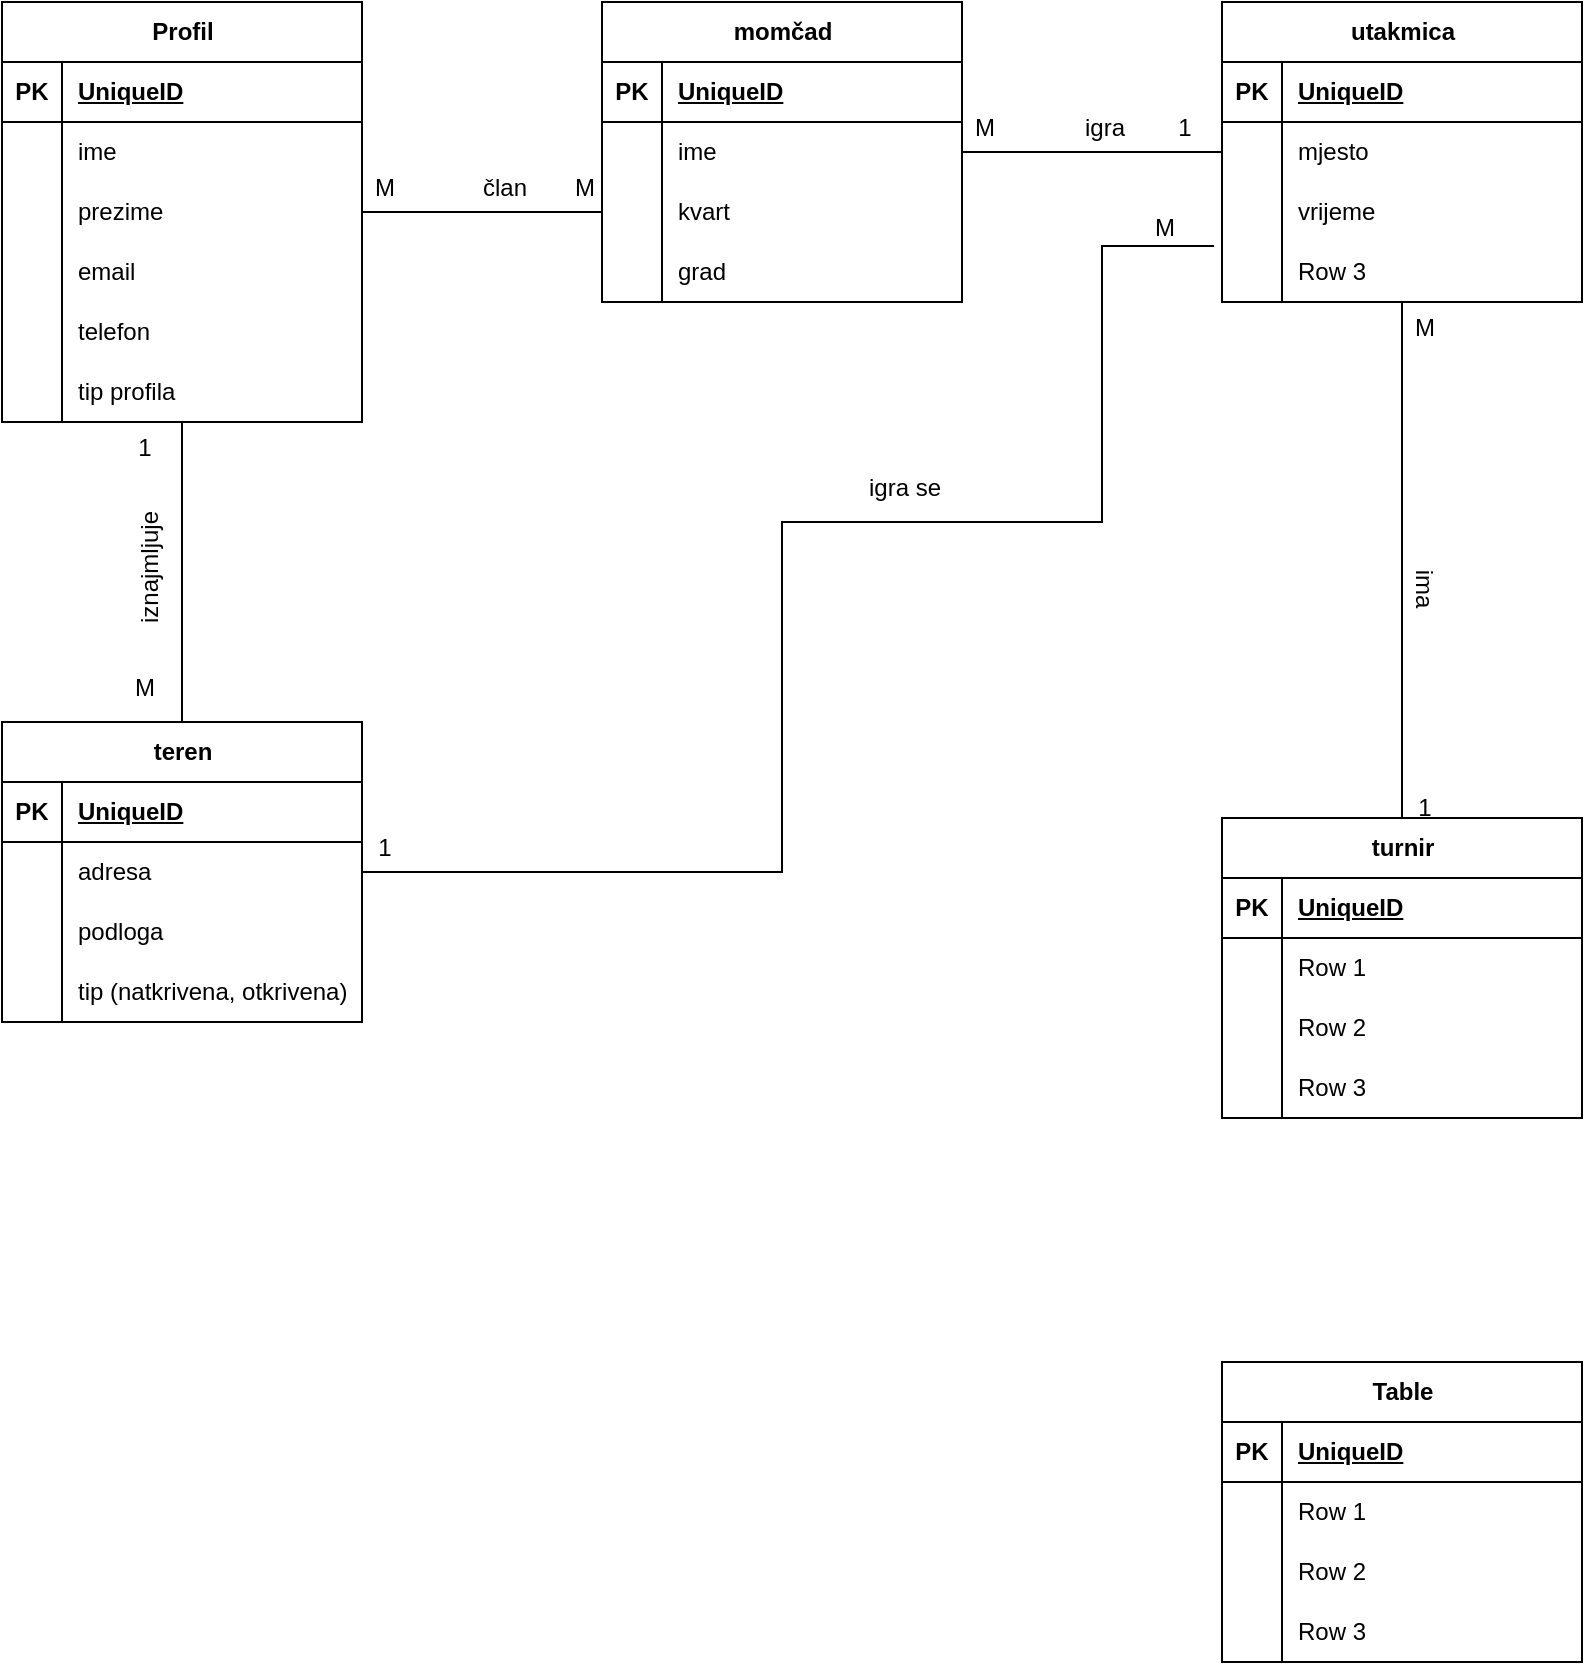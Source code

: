 <mxfile version="22.1.11" type="github">
  <diagram name="Page-1" id="D1Hr5gnJKK7yvFZkkyqC">
    <mxGraphModel dx="2074" dy="1150" grid="1" gridSize="10" guides="1" tooltips="1" connect="1" arrows="1" fold="1" page="1" pageScale="1" pageWidth="827" pageHeight="1169" math="0" shadow="0">
      <root>
        <mxCell id="0" />
        <mxCell id="1" parent="0" />
        <mxCell id="1UMiQx7CVsMJvWEOHdvN-90" style="edgeStyle=orthogonalEdgeStyle;rounded=0;orthogonalLoop=1;jettySize=auto;html=1;entryX=0.5;entryY=0;entryDx=0;entryDy=0;endArrow=none;endFill=0;" edge="1" parent="1" source="1UMiQx7CVsMJvWEOHdvN-1" target="1UMiQx7CVsMJvWEOHdvN-20">
          <mxGeometry relative="1" as="geometry" />
        </mxCell>
        <mxCell id="1UMiQx7CVsMJvWEOHdvN-1" value="Profil" style="shape=table;startSize=30;container=1;collapsible=1;childLayout=tableLayout;fixedRows=1;rowLines=0;fontStyle=1;align=center;resizeLast=1;html=1;" vertex="1" parent="1">
          <mxGeometry x="10" y="200" width="180" height="210" as="geometry" />
        </mxCell>
        <mxCell id="1UMiQx7CVsMJvWEOHdvN-2" value="" style="shape=tableRow;horizontal=0;startSize=0;swimlaneHead=0;swimlaneBody=0;fillColor=none;collapsible=0;dropTarget=0;points=[[0,0.5],[1,0.5]];portConstraint=eastwest;top=0;left=0;right=0;bottom=1;" vertex="1" parent="1UMiQx7CVsMJvWEOHdvN-1">
          <mxGeometry y="30" width="180" height="30" as="geometry" />
        </mxCell>
        <mxCell id="1UMiQx7CVsMJvWEOHdvN-3" value="PK" style="shape=partialRectangle;connectable=0;fillColor=none;top=0;left=0;bottom=0;right=0;fontStyle=1;overflow=hidden;whiteSpace=wrap;html=1;" vertex="1" parent="1UMiQx7CVsMJvWEOHdvN-2">
          <mxGeometry width="30" height="30" as="geometry">
            <mxRectangle width="30" height="30" as="alternateBounds" />
          </mxGeometry>
        </mxCell>
        <mxCell id="1UMiQx7CVsMJvWEOHdvN-4" value="UniqueID" style="shape=partialRectangle;connectable=0;fillColor=none;top=0;left=0;bottom=0;right=0;align=left;spacingLeft=6;fontStyle=5;overflow=hidden;whiteSpace=wrap;html=1;" vertex="1" parent="1UMiQx7CVsMJvWEOHdvN-2">
          <mxGeometry x="30" width="150" height="30" as="geometry">
            <mxRectangle width="150" height="30" as="alternateBounds" />
          </mxGeometry>
        </mxCell>
        <mxCell id="1UMiQx7CVsMJvWEOHdvN-5" value="" style="shape=tableRow;horizontal=0;startSize=0;swimlaneHead=0;swimlaneBody=0;fillColor=none;collapsible=0;dropTarget=0;points=[[0,0.5],[1,0.5]];portConstraint=eastwest;top=0;left=0;right=0;bottom=0;" vertex="1" parent="1UMiQx7CVsMJvWEOHdvN-1">
          <mxGeometry y="60" width="180" height="30" as="geometry" />
        </mxCell>
        <mxCell id="1UMiQx7CVsMJvWEOHdvN-6" value="" style="shape=partialRectangle;connectable=0;fillColor=none;top=0;left=0;bottom=0;right=0;editable=1;overflow=hidden;whiteSpace=wrap;html=1;" vertex="1" parent="1UMiQx7CVsMJvWEOHdvN-5">
          <mxGeometry width="30" height="30" as="geometry">
            <mxRectangle width="30" height="30" as="alternateBounds" />
          </mxGeometry>
        </mxCell>
        <mxCell id="1UMiQx7CVsMJvWEOHdvN-7" value="ime&lt;span style=&quot;white-space: pre;&quot;&gt;&#x9;&lt;/span&gt;" style="shape=partialRectangle;connectable=0;fillColor=none;top=0;left=0;bottom=0;right=0;align=left;spacingLeft=6;overflow=hidden;whiteSpace=wrap;html=1;" vertex="1" parent="1UMiQx7CVsMJvWEOHdvN-5">
          <mxGeometry x="30" width="150" height="30" as="geometry">
            <mxRectangle width="150" height="30" as="alternateBounds" />
          </mxGeometry>
        </mxCell>
        <mxCell id="1UMiQx7CVsMJvWEOHdvN-8" value="" style="shape=tableRow;horizontal=0;startSize=0;swimlaneHead=0;swimlaneBody=0;fillColor=none;collapsible=0;dropTarget=0;points=[[0,0.5],[1,0.5]];portConstraint=eastwest;top=0;left=0;right=0;bottom=0;" vertex="1" parent="1UMiQx7CVsMJvWEOHdvN-1">
          <mxGeometry y="90" width="180" height="30" as="geometry" />
        </mxCell>
        <mxCell id="1UMiQx7CVsMJvWEOHdvN-9" value="" style="shape=partialRectangle;connectable=0;fillColor=none;top=0;left=0;bottom=0;right=0;editable=1;overflow=hidden;whiteSpace=wrap;html=1;" vertex="1" parent="1UMiQx7CVsMJvWEOHdvN-8">
          <mxGeometry width="30" height="30" as="geometry">
            <mxRectangle width="30" height="30" as="alternateBounds" />
          </mxGeometry>
        </mxCell>
        <mxCell id="1UMiQx7CVsMJvWEOHdvN-10" value="prezime" style="shape=partialRectangle;connectable=0;fillColor=none;top=0;left=0;bottom=0;right=0;align=left;spacingLeft=6;overflow=hidden;whiteSpace=wrap;html=1;" vertex="1" parent="1UMiQx7CVsMJvWEOHdvN-8">
          <mxGeometry x="30" width="150" height="30" as="geometry">
            <mxRectangle width="150" height="30" as="alternateBounds" />
          </mxGeometry>
        </mxCell>
        <mxCell id="1UMiQx7CVsMJvWEOHdvN-11" value="" style="shape=tableRow;horizontal=0;startSize=0;swimlaneHead=0;swimlaneBody=0;fillColor=none;collapsible=0;dropTarget=0;points=[[0,0.5],[1,0.5]];portConstraint=eastwest;top=0;left=0;right=0;bottom=0;" vertex="1" parent="1UMiQx7CVsMJvWEOHdvN-1">
          <mxGeometry y="120" width="180" height="30" as="geometry" />
        </mxCell>
        <mxCell id="1UMiQx7CVsMJvWEOHdvN-12" value="" style="shape=partialRectangle;connectable=0;fillColor=none;top=0;left=0;bottom=0;right=0;editable=1;overflow=hidden;whiteSpace=wrap;html=1;" vertex="1" parent="1UMiQx7CVsMJvWEOHdvN-11">
          <mxGeometry width="30" height="30" as="geometry">
            <mxRectangle width="30" height="30" as="alternateBounds" />
          </mxGeometry>
        </mxCell>
        <mxCell id="1UMiQx7CVsMJvWEOHdvN-13" value="email" style="shape=partialRectangle;connectable=0;fillColor=none;top=0;left=0;bottom=0;right=0;align=left;spacingLeft=6;overflow=hidden;whiteSpace=wrap;html=1;" vertex="1" parent="1UMiQx7CVsMJvWEOHdvN-11">
          <mxGeometry x="30" width="150" height="30" as="geometry">
            <mxRectangle width="150" height="30" as="alternateBounds" />
          </mxGeometry>
        </mxCell>
        <mxCell id="1UMiQx7CVsMJvWEOHdvN-14" value="" style="shape=tableRow;horizontal=0;startSize=0;swimlaneHead=0;swimlaneBody=0;fillColor=none;collapsible=0;dropTarget=0;points=[[0,0.5],[1,0.5]];portConstraint=eastwest;top=0;left=0;right=0;bottom=0;" vertex="1" parent="1UMiQx7CVsMJvWEOHdvN-1">
          <mxGeometry y="150" width="180" height="30" as="geometry" />
        </mxCell>
        <mxCell id="1UMiQx7CVsMJvWEOHdvN-15" value="" style="shape=partialRectangle;connectable=0;fillColor=none;top=0;left=0;bottom=0;right=0;editable=1;overflow=hidden;whiteSpace=wrap;html=1;" vertex="1" parent="1UMiQx7CVsMJvWEOHdvN-14">
          <mxGeometry width="30" height="30" as="geometry">
            <mxRectangle width="30" height="30" as="alternateBounds" />
          </mxGeometry>
        </mxCell>
        <mxCell id="1UMiQx7CVsMJvWEOHdvN-16" value="telefon" style="shape=partialRectangle;connectable=0;fillColor=none;top=0;left=0;bottom=0;right=0;align=left;spacingLeft=6;overflow=hidden;whiteSpace=wrap;html=1;" vertex="1" parent="1UMiQx7CVsMJvWEOHdvN-14">
          <mxGeometry x="30" width="150" height="30" as="geometry">
            <mxRectangle width="150" height="30" as="alternateBounds" />
          </mxGeometry>
        </mxCell>
        <mxCell id="1UMiQx7CVsMJvWEOHdvN-17" value="" style="shape=tableRow;horizontal=0;startSize=0;swimlaneHead=0;swimlaneBody=0;fillColor=none;collapsible=0;dropTarget=0;points=[[0,0.5],[1,0.5]];portConstraint=eastwest;top=0;left=0;right=0;bottom=0;" vertex="1" parent="1UMiQx7CVsMJvWEOHdvN-1">
          <mxGeometry y="180" width="180" height="30" as="geometry" />
        </mxCell>
        <mxCell id="1UMiQx7CVsMJvWEOHdvN-18" value="" style="shape=partialRectangle;connectable=0;fillColor=none;top=0;left=0;bottom=0;right=0;editable=1;overflow=hidden;whiteSpace=wrap;html=1;" vertex="1" parent="1UMiQx7CVsMJvWEOHdvN-17">
          <mxGeometry width="30" height="30" as="geometry">
            <mxRectangle width="30" height="30" as="alternateBounds" />
          </mxGeometry>
        </mxCell>
        <mxCell id="1UMiQx7CVsMJvWEOHdvN-19" value="tip profila" style="shape=partialRectangle;connectable=0;fillColor=none;top=0;left=0;bottom=0;right=0;align=left;spacingLeft=6;overflow=hidden;whiteSpace=wrap;html=1;" vertex="1" parent="1UMiQx7CVsMJvWEOHdvN-17">
          <mxGeometry x="30" width="150" height="30" as="geometry">
            <mxRectangle width="150" height="30" as="alternateBounds" />
          </mxGeometry>
        </mxCell>
        <mxCell id="1UMiQx7CVsMJvWEOHdvN-20" value="teren" style="shape=table;startSize=30;container=1;collapsible=1;childLayout=tableLayout;fixedRows=1;rowLines=0;fontStyle=1;align=center;resizeLast=1;html=1;" vertex="1" parent="1">
          <mxGeometry x="10" y="560" width="180" height="150" as="geometry" />
        </mxCell>
        <mxCell id="1UMiQx7CVsMJvWEOHdvN-21" value="" style="shape=tableRow;horizontal=0;startSize=0;swimlaneHead=0;swimlaneBody=0;fillColor=none;collapsible=0;dropTarget=0;points=[[0,0.5],[1,0.5]];portConstraint=eastwest;top=0;left=0;right=0;bottom=1;" vertex="1" parent="1UMiQx7CVsMJvWEOHdvN-20">
          <mxGeometry y="30" width="180" height="30" as="geometry" />
        </mxCell>
        <mxCell id="1UMiQx7CVsMJvWEOHdvN-22" value="PK" style="shape=partialRectangle;connectable=0;fillColor=none;top=0;left=0;bottom=0;right=0;fontStyle=1;overflow=hidden;whiteSpace=wrap;html=1;" vertex="1" parent="1UMiQx7CVsMJvWEOHdvN-21">
          <mxGeometry width="30" height="30" as="geometry">
            <mxRectangle width="30" height="30" as="alternateBounds" />
          </mxGeometry>
        </mxCell>
        <mxCell id="1UMiQx7CVsMJvWEOHdvN-23" value="UniqueID" style="shape=partialRectangle;connectable=0;fillColor=none;top=0;left=0;bottom=0;right=0;align=left;spacingLeft=6;fontStyle=5;overflow=hidden;whiteSpace=wrap;html=1;" vertex="1" parent="1UMiQx7CVsMJvWEOHdvN-21">
          <mxGeometry x="30" width="150" height="30" as="geometry">
            <mxRectangle width="150" height="30" as="alternateBounds" />
          </mxGeometry>
        </mxCell>
        <mxCell id="1UMiQx7CVsMJvWEOHdvN-24" value="" style="shape=tableRow;horizontal=0;startSize=0;swimlaneHead=0;swimlaneBody=0;fillColor=none;collapsible=0;dropTarget=0;points=[[0,0.5],[1,0.5]];portConstraint=eastwest;top=0;left=0;right=0;bottom=0;" vertex="1" parent="1UMiQx7CVsMJvWEOHdvN-20">
          <mxGeometry y="60" width="180" height="30" as="geometry" />
        </mxCell>
        <mxCell id="1UMiQx7CVsMJvWEOHdvN-25" value="" style="shape=partialRectangle;connectable=0;fillColor=none;top=0;left=0;bottom=0;right=0;editable=1;overflow=hidden;whiteSpace=wrap;html=1;" vertex="1" parent="1UMiQx7CVsMJvWEOHdvN-24">
          <mxGeometry width="30" height="30" as="geometry">
            <mxRectangle width="30" height="30" as="alternateBounds" />
          </mxGeometry>
        </mxCell>
        <mxCell id="1UMiQx7CVsMJvWEOHdvN-26" value="adresa" style="shape=partialRectangle;connectable=0;fillColor=none;top=0;left=0;bottom=0;right=0;align=left;spacingLeft=6;overflow=hidden;whiteSpace=wrap;html=1;" vertex="1" parent="1UMiQx7CVsMJvWEOHdvN-24">
          <mxGeometry x="30" width="150" height="30" as="geometry">
            <mxRectangle width="150" height="30" as="alternateBounds" />
          </mxGeometry>
        </mxCell>
        <mxCell id="1UMiQx7CVsMJvWEOHdvN-27" value="" style="shape=tableRow;horizontal=0;startSize=0;swimlaneHead=0;swimlaneBody=0;fillColor=none;collapsible=0;dropTarget=0;points=[[0,0.5],[1,0.5]];portConstraint=eastwest;top=0;left=0;right=0;bottom=0;" vertex="1" parent="1UMiQx7CVsMJvWEOHdvN-20">
          <mxGeometry y="90" width="180" height="30" as="geometry" />
        </mxCell>
        <mxCell id="1UMiQx7CVsMJvWEOHdvN-28" value="" style="shape=partialRectangle;connectable=0;fillColor=none;top=0;left=0;bottom=0;right=0;editable=1;overflow=hidden;whiteSpace=wrap;html=1;" vertex="1" parent="1UMiQx7CVsMJvWEOHdvN-27">
          <mxGeometry width="30" height="30" as="geometry">
            <mxRectangle width="30" height="30" as="alternateBounds" />
          </mxGeometry>
        </mxCell>
        <mxCell id="1UMiQx7CVsMJvWEOHdvN-29" value="podloga" style="shape=partialRectangle;connectable=0;fillColor=none;top=0;left=0;bottom=0;right=0;align=left;spacingLeft=6;overflow=hidden;whiteSpace=wrap;html=1;" vertex="1" parent="1UMiQx7CVsMJvWEOHdvN-27">
          <mxGeometry x="30" width="150" height="30" as="geometry">
            <mxRectangle width="150" height="30" as="alternateBounds" />
          </mxGeometry>
        </mxCell>
        <mxCell id="1UMiQx7CVsMJvWEOHdvN-30" value="" style="shape=tableRow;horizontal=0;startSize=0;swimlaneHead=0;swimlaneBody=0;fillColor=none;collapsible=0;dropTarget=0;points=[[0,0.5],[1,0.5]];portConstraint=eastwest;top=0;left=0;right=0;bottom=0;" vertex="1" parent="1UMiQx7CVsMJvWEOHdvN-20">
          <mxGeometry y="120" width="180" height="30" as="geometry" />
        </mxCell>
        <mxCell id="1UMiQx7CVsMJvWEOHdvN-31" value="" style="shape=partialRectangle;connectable=0;fillColor=none;top=0;left=0;bottom=0;right=0;editable=1;overflow=hidden;whiteSpace=wrap;html=1;" vertex="1" parent="1UMiQx7CVsMJvWEOHdvN-30">
          <mxGeometry width="30" height="30" as="geometry">
            <mxRectangle width="30" height="30" as="alternateBounds" />
          </mxGeometry>
        </mxCell>
        <mxCell id="1UMiQx7CVsMJvWEOHdvN-32" value="tip (natkrivena, otkrivena)" style="shape=partialRectangle;connectable=0;fillColor=none;top=0;left=0;bottom=0;right=0;align=left;spacingLeft=6;overflow=hidden;whiteSpace=wrap;html=1;" vertex="1" parent="1UMiQx7CVsMJvWEOHdvN-30">
          <mxGeometry x="30" width="150" height="30" as="geometry">
            <mxRectangle width="150" height="30" as="alternateBounds" />
          </mxGeometry>
        </mxCell>
        <mxCell id="1UMiQx7CVsMJvWEOHdvN-33" value="momčad" style="shape=table;startSize=30;container=1;collapsible=1;childLayout=tableLayout;fixedRows=1;rowLines=0;fontStyle=1;align=center;resizeLast=1;html=1;" vertex="1" parent="1">
          <mxGeometry x="310" y="200" width="180" height="150" as="geometry" />
        </mxCell>
        <mxCell id="1UMiQx7CVsMJvWEOHdvN-34" value="" style="shape=tableRow;horizontal=0;startSize=0;swimlaneHead=0;swimlaneBody=0;fillColor=none;collapsible=0;dropTarget=0;points=[[0,0.5],[1,0.5]];portConstraint=eastwest;top=0;left=0;right=0;bottom=1;" vertex="1" parent="1UMiQx7CVsMJvWEOHdvN-33">
          <mxGeometry y="30" width="180" height="30" as="geometry" />
        </mxCell>
        <mxCell id="1UMiQx7CVsMJvWEOHdvN-35" value="PK" style="shape=partialRectangle;connectable=0;fillColor=none;top=0;left=0;bottom=0;right=0;fontStyle=1;overflow=hidden;whiteSpace=wrap;html=1;" vertex="1" parent="1UMiQx7CVsMJvWEOHdvN-34">
          <mxGeometry width="30" height="30" as="geometry">
            <mxRectangle width="30" height="30" as="alternateBounds" />
          </mxGeometry>
        </mxCell>
        <mxCell id="1UMiQx7CVsMJvWEOHdvN-36" value="UniqueID" style="shape=partialRectangle;connectable=0;fillColor=none;top=0;left=0;bottom=0;right=0;align=left;spacingLeft=6;fontStyle=5;overflow=hidden;whiteSpace=wrap;html=1;" vertex="1" parent="1UMiQx7CVsMJvWEOHdvN-34">
          <mxGeometry x="30" width="150" height="30" as="geometry">
            <mxRectangle width="150" height="30" as="alternateBounds" />
          </mxGeometry>
        </mxCell>
        <mxCell id="1UMiQx7CVsMJvWEOHdvN-37" value="" style="shape=tableRow;horizontal=0;startSize=0;swimlaneHead=0;swimlaneBody=0;fillColor=none;collapsible=0;dropTarget=0;points=[[0,0.5],[1,0.5]];portConstraint=eastwest;top=0;left=0;right=0;bottom=0;" vertex="1" parent="1UMiQx7CVsMJvWEOHdvN-33">
          <mxGeometry y="60" width="180" height="30" as="geometry" />
        </mxCell>
        <mxCell id="1UMiQx7CVsMJvWEOHdvN-38" value="" style="shape=partialRectangle;connectable=0;fillColor=none;top=0;left=0;bottom=0;right=0;editable=1;overflow=hidden;whiteSpace=wrap;html=1;" vertex="1" parent="1UMiQx7CVsMJvWEOHdvN-37">
          <mxGeometry width="30" height="30" as="geometry">
            <mxRectangle width="30" height="30" as="alternateBounds" />
          </mxGeometry>
        </mxCell>
        <mxCell id="1UMiQx7CVsMJvWEOHdvN-39" value="ime" style="shape=partialRectangle;connectable=0;fillColor=none;top=0;left=0;bottom=0;right=0;align=left;spacingLeft=6;overflow=hidden;whiteSpace=wrap;html=1;" vertex="1" parent="1UMiQx7CVsMJvWEOHdvN-37">
          <mxGeometry x="30" width="150" height="30" as="geometry">
            <mxRectangle width="150" height="30" as="alternateBounds" />
          </mxGeometry>
        </mxCell>
        <mxCell id="1UMiQx7CVsMJvWEOHdvN-40" value="" style="shape=tableRow;horizontal=0;startSize=0;swimlaneHead=0;swimlaneBody=0;fillColor=none;collapsible=0;dropTarget=0;points=[[0,0.5],[1,0.5]];portConstraint=eastwest;top=0;left=0;right=0;bottom=0;" vertex="1" parent="1UMiQx7CVsMJvWEOHdvN-33">
          <mxGeometry y="90" width="180" height="30" as="geometry" />
        </mxCell>
        <mxCell id="1UMiQx7CVsMJvWEOHdvN-41" value="" style="shape=partialRectangle;connectable=0;fillColor=none;top=0;left=0;bottom=0;right=0;editable=1;overflow=hidden;whiteSpace=wrap;html=1;" vertex="1" parent="1UMiQx7CVsMJvWEOHdvN-40">
          <mxGeometry width="30" height="30" as="geometry">
            <mxRectangle width="30" height="30" as="alternateBounds" />
          </mxGeometry>
        </mxCell>
        <mxCell id="1UMiQx7CVsMJvWEOHdvN-42" value="kvart" style="shape=partialRectangle;connectable=0;fillColor=none;top=0;left=0;bottom=0;right=0;align=left;spacingLeft=6;overflow=hidden;whiteSpace=wrap;html=1;" vertex="1" parent="1UMiQx7CVsMJvWEOHdvN-40">
          <mxGeometry x="30" width="150" height="30" as="geometry">
            <mxRectangle width="150" height="30" as="alternateBounds" />
          </mxGeometry>
        </mxCell>
        <mxCell id="1UMiQx7CVsMJvWEOHdvN-43" value="" style="shape=tableRow;horizontal=0;startSize=0;swimlaneHead=0;swimlaneBody=0;fillColor=none;collapsible=0;dropTarget=0;points=[[0,0.5],[1,0.5]];portConstraint=eastwest;top=0;left=0;right=0;bottom=0;" vertex="1" parent="1UMiQx7CVsMJvWEOHdvN-33">
          <mxGeometry y="120" width="180" height="30" as="geometry" />
        </mxCell>
        <mxCell id="1UMiQx7CVsMJvWEOHdvN-44" value="" style="shape=partialRectangle;connectable=0;fillColor=none;top=0;left=0;bottom=0;right=0;editable=1;overflow=hidden;whiteSpace=wrap;html=1;" vertex="1" parent="1UMiQx7CVsMJvWEOHdvN-43">
          <mxGeometry width="30" height="30" as="geometry">
            <mxRectangle width="30" height="30" as="alternateBounds" />
          </mxGeometry>
        </mxCell>
        <mxCell id="1UMiQx7CVsMJvWEOHdvN-45" value="grad" style="shape=partialRectangle;connectable=0;fillColor=none;top=0;left=0;bottom=0;right=0;align=left;spacingLeft=6;overflow=hidden;whiteSpace=wrap;html=1;" vertex="1" parent="1UMiQx7CVsMJvWEOHdvN-43">
          <mxGeometry x="30" width="150" height="30" as="geometry">
            <mxRectangle width="150" height="30" as="alternateBounds" />
          </mxGeometry>
        </mxCell>
        <mxCell id="1UMiQx7CVsMJvWEOHdvN-94" style="edgeStyle=orthogonalEdgeStyle;rounded=0;orthogonalLoop=1;jettySize=auto;html=1;entryX=0.5;entryY=1;entryDx=0;entryDy=0;endArrow=none;endFill=0;" edge="1" parent="1" source="1UMiQx7CVsMJvWEOHdvN-46" target="1UMiQx7CVsMJvWEOHdvN-59">
          <mxGeometry relative="1" as="geometry" />
        </mxCell>
        <mxCell id="1UMiQx7CVsMJvWEOHdvN-46" value="turnir" style="shape=table;startSize=30;container=1;collapsible=1;childLayout=tableLayout;fixedRows=1;rowLines=0;fontStyle=1;align=center;resizeLast=1;html=1;" vertex="1" parent="1">
          <mxGeometry x="620" y="608" width="180" height="150" as="geometry" />
        </mxCell>
        <mxCell id="1UMiQx7CVsMJvWEOHdvN-47" value="" style="shape=tableRow;horizontal=0;startSize=0;swimlaneHead=0;swimlaneBody=0;fillColor=none;collapsible=0;dropTarget=0;points=[[0,0.5],[1,0.5]];portConstraint=eastwest;top=0;left=0;right=0;bottom=1;" vertex="1" parent="1UMiQx7CVsMJvWEOHdvN-46">
          <mxGeometry y="30" width="180" height="30" as="geometry" />
        </mxCell>
        <mxCell id="1UMiQx7CVsMJvWEOHdvN-48" value="PK" style="shape=partialRectangle;connectable=0;fillColor=none;top=0;left=0;bottom=0;right=0;fontStyle=1;overflow=hidden;whiteSpace=wrap;html=1;" vertex="1" parent="1UMiQx7CVsMJvWEOHdvN-47">
          <mxGeometry width="30" height="30" as="geometry">
            <mxRectangle width="30" height="30" as="alternateBounds" />
          </mxGeometry>
        </mxCell>
        <mxCell id="1UMiQx7CVsMJvWEOHdvN-49" value="UniqueID" style="shape=partialRectangle;connectable=0;fillColor=none;top=0;left=0;bottom=0;right=0;align=left;spacingLeft=6;fontStyle=5;overflow=hidden;whiteSpace=wrap;html=1;" vertex="1" parent="1UMiQx7CVsMJvWEOHdvN-47">
          <mxGeometry x="30" width="150" height="30" as="geometry">
            <mxRectangle width="150" height="30" as="alternateBounds" />
          </mxGeometry>
        </mxCell>
        <mxCell id="1UMiQx7CVsMJvWEOHdvN-50" value="" style="shape=tableRow;horizontal=0;startSize=0;swimlaneHead=0;swimlaneBody=0;fillColor=none;collapsible=0;dropTarget=0;points=[[0,0.5],[1,0.5]];portConstraint=eastwest;top=0;left=0;right=0;bottom=0;" vertex="1" parent="1UMiQx7CVsMJvWEOHdvN-46">
          <mxGeometry y="60" width="180" height="30" as="geometry" />
        </mxCell>
        <mxCell id="1UMiQx7CVsMJvWEOHdvN-51" value="" style="shape=partialRectangle;connectable=0;fillColor=none;top=0;left=0;bottom=0;right=0;editable=1;overflow=hidden;whiteSpace=wrap;html=1;" vertex="1" parent="1UMiQx7CVsMJvWEOHdvN-50">
          <mxGeometry width="30" height="30" as="geometry">
            <mxRectangle width="30" height="30" as="alternateBounds" />
          </mxGeometry>
        </mxCell>
        <mxCell id="1UMiQx7CVsMJvWEOHdvN-52" value="Row 1" style="shape=partialRectangle;connectable=0;fillColor=none;top=0;left=0;bottom=0;right=0;align=left;spacingLeft=6;overflow=hidden;whiteSpace=wrap;html=1;" vertex="1" parent="1UMiQx7CVsMJvWEOHdvN-50">
          <mxGeometry x="30" width="150" height="30" as="geometry">
            <mxRectangle width="150" height="30" as="alternateBounds" />
          </mxGeometry>
        </mxCell>
        <mxCell id="1UMiQx7CVsMJvWEOHdvN-53" value="" style="shape=tableRow;horizontal=0;startSize=0;swimlaneHead=0;swimlaneBody=0;fillColor=none;collapsible=0;dropTarget=0;points=[[0,0.5],[1,0.5]];portConstraint=eastwest;top=0;left=0;right=0;bottom=0;" vertex="1" parent="1UMiQx7CVsMJvWEOHdvN-46">
          <mxGeometry y="90" width="180" height="30" as="geometry" />
        </mxCell>
        <mxCell id="1UMiQx7CVsMJvWEOHdvN-54" value="" style="shape=partialRectangle;connectable=0;fillColor=none;top=0;left=0;bottom=0;right=0;editable=1;overflow=hidden;whiteSpace=wrap;html=1;" vertex="1" parent="1UMiQx7CVsMJvWEOHdvN-53">
          <mxGeometry width="30" height="30" as="geometry">
            <mxRectangle width="30" height="30" as="alternateBounds" />
          </mxGeometry>
        </mxCell>
        <mxCell id="1UMiQx7CVsMJvWEOHdvN-55" value="Row 2" style="shape=partialRectangle;connectable=0;fillColor=none;top=0;left=0;bottom=0;right=0;align=left;spacingLeft=6;overflow=hidden;whiteSpace=wrap;html=1;" vertex="1" parent="1UMiQx7CVsMJvWEOHdvN-53">
          <mxGeometry x="30" width="150" height="30" as="geometry">
            <mxRectangle width="150" height="30" as="alternateBounds" />
          </mxGeometry>
        </mxCell>
        <mxCell id="1UMiQx7CVsMJvWEOHdvN-56" value="" style="shape=tableRow;horizontal=0;startSize=0;swimlaneHead=0;swimlaneBody=0;fillColor=none;collapsible=0;dropTarget=0;points=[[0,0.5],[1,0.5]];portConstraint=eastwest;top=0;left=0;right=0;bottom=0;" vertex="1" parent="1UMiQx7CVsMJvWEOHdvN-46">
          <mxGeometry y="120" width="180" height="30" as="geometry" />
        </mxCell>
        <mxCell id="1UMiQx7CVsMJvWEOHdvN-57" value="" style="shape=partialRectangle;connectable=0;fillColor=none;top=0;left=0;bottom=0;right=0;editable=1;overflow=hidden;whiteSpace=wrap;html=1;" vertex="1" parent="1UMiQx7CVsMJvWEOHdvN-56">
          <mxGeometry width="30" height="30" as="geometry">
            <mxRectangle width="30" height="30" as="alternateBounds" />
          </mxGeometry>
        </mxCell>
        <mxCell id="1UMiQx7CVsMJvWEOHdvN-58" value="Row 3" style="shape=partialRectangle;connectable=0;fillColor=none;top=0;left=0;bottom=0;right=0;align=left;spacingLeft=6;overflow=hidden;whiteSpace=wrap;html=1;" vertex="1" parent="1UMiQx7CVsMJvWEOHdvN-56">
          <mxGeometry x="30" width="150" height="30" as="geometry">
            <mxRectangle width="150" height="30" as="alternateBounds" />
          </mxGeometry>
        </mxCell>
        <mxCell id="1UMiQx7CVsMJvWEOHdvN-59" value="utakmica" style="shape=table;startSize=30;container=1;collapsible=1;childLayout=tableLayout;fixedRows=1;rowLines=0;fontStyle=1;align=center;resizeLast=1;html=1;" vertex="1" parent="1">
          <mxGeometry x="620" y="200" width="180" height="150" as="geometry" />
        </mxCell>
        <mxCell id="1UMiQx7CVsMJvWEOHdvN-60" value="" style="shape=tableRow;horizontal=0;startSize=0;swimlaneHead=0;swimlaneBody=0;fillColor=none;collapsible=0;dropTarget=0;points=[[0,0.5],[1,0.5]];portConstraint=eastwest;top=0;left=0;right=0;bottom=1;" vertex="1" parent="1UMiQx7CVsMJvWEOHdvN-59">
          <mxGeometry y="30" width="180" height="30" as="geometry" />
        </mxCell>
        <mxCell id="1UMiQx7CVsMJvWEOHdvN-61" value="PK" style="shape=partialRectangle;connectable=0;fillColor=none;top=0;left=0;bottom=0;right=0;fontStyle=1;overflow=hidden;whiteSpace=wrap;html=1;" vertex="1" parent="1UMiQx7CVsMJvWEOHdvN-60">
          <mxGeometry width="30" height="30" as="geometry">
            <mxRectangle width="30" height="30" as="alternateBounds" />
          </mxGeometry>
        </mxCell>
        <mxCell id="1UMiQx7CVsMJvWEOHdvN-62" value="UniqueID" style="shape=partialRectangle;connectable=0;fillColor=none;top=0;left=0;bottom=0;right=0;align=left;spacingLeft=6;fontStyle=5;overflow=hidden;whiteSpace=wrap;html=1;" vertex="1" parent="1UMiQx7CVsMJvWEOHdvN-60">
          <mxGeometry x="30" width="150" height="30" as="geometry">
            <mxRectangle width="150" height="30" as="alternateBounds" />
          </mxGeometry>
        </mxCell>
        <mxCell id="1UMiQx7CVsMJvWEOHdvN-63" value="" style="shape=tableRow;horizontal=0;startSize=0;swimlaneHead=0;swimlaneBody=0;fillColor=none;collapsible=0;dropTarget=0;points=[[0,0.5],[1,0.5]];portConstraint=eastwest;top=0;left=0;right=0;bottom=0;" vertex="1" parent="1UMiQx7CVsMJvWEOHdvN-59">
          <mxGeometry y="60" width="180" height="30" as="geometry" />
        </mxCell>
        <mxCell id="1UMiQx7CVsMJvWEOHdvN-64" value="" style="shape=partialRectangle;connectable=0;fillColor=none;top=0;left=0;bottom=0;right=0;editable=1;overflow=hidden;whiteSpace=wrap;html=1;" vertex="1" parent="1UMiQx7CVsMJvWEOHdvN-63">
          <mxGeometry width="30" height="30" as="geometry">
            <mxRectangle width="30" height="30" as="alternateBounds" />
          </mxGeometry>
        </mxCell>
        <mxCell id="1UMiQx7CVsMJvWEOHdvN-65" value="mjesto&lt;span style=&quot;white-space: pre;&quot;&gt;&#x9;&lt;/span&gt;" style="shape=partialRectangle;connectable=0;fillColor=none;top=0;left=0;bottom=0;right=0;align=left;spacingLeft=6;overflow=hidden;whiteSpace=wrap;html=1;" vertex="1" parent="1UMiQx7CVsMJvWEOHdvN-63">
          <mxGeometry x="30" width="150" height="30" as="geometry">
            <mxRectangle width="150" height="30" as="alternateBounds" />
          </mxGeometry>
        </mxCell>
        <mxCell id="1UMiQx7CVsMJvWEOHdvN-66" value="" style="shape=tableRow;horizontal=0;startSize=0;swimlaneHead=0;swimlaneBody=0;fillColor=none;collapsible=0;dropTarget=0;points=[[0,0.5],[1,0.5]];portConstraint=eastwest;top=0;left=0;right=0;bottom=0;" vertex="1" parent="1UMiQx7CVsMJvWEOHdvN-59">
          <mxGeometry y="90" width="180" height="30" as="geometry" />
        </mxCell>
        <mxCell id="1UMiQx7CVsMJvWEOHdvN-67" value="" style="shape=partialRectangle;connectable=0;fillColor=none;top=0;left=0;bottom=0;right=0;editable=1;overflow=hidden;whiteSpace=wrap;html=1;" vertex="1" parent="1UMiQx7CVsMJvWEOHdvN-66">
          <mxGeometry width="30" height="30" as="geometry">
            <mxRectangle width="30" height="30" as="alternateBounds" />
          </mxGeometry>
        </mxCell>
        <mxCell id="1UMiQx7CVsMJvWEOHdvN-68" value="vrijeme" style="shape=partialRectangle;connectable=0;fillColor=none;top=0;left=0;bottom=0;right=0;align=left;spacingLeft=6;overflow=hidden;whiteSpace=wrap;html=1;" vertex="1" parent="1UMiQx7CVsMJvWEOHdvN-66">
          <mxGeometry x="30" width="150" height="30" as="geometry">
            <mxRectangle width="150" height="30" as="alternateBounds" />
          </mxGeometry>
        </mxCell>
        <mxCell id="1UMiQx7CVsMJvWEOHdvN-69" value="" style="shape=tableRow;horizontal=0;startSize=0;swimlaneHead=0;swimlaneBody=0;fillColor=none;collapsible=0;dropTarget=0;points=[[0,0.5],[1,0.5]];portConstraint=eastwest;top=0;left=0;right=0;bottom=0;" vertex="1" parent="1UMiQx7CVsMJvWEOHdvN-59">
          <mxGeometry y="120" width="180" height="30" as="geometry" />
        </mxCell>
        <mxCell id="1UMiQx7CVsMJvWEOHdvN-70" value="" style="shape=partialRectangle;connectable=0;fillColor=none;top=0;left=0;bottom=0;right=0;editable=1;overflow=hidden;whiteSpace=wrap;html=1;" vertex="1" parent="1UMiQx7CVsMJvWEOHdvN-69">
          <mxGeometry width="30" height="30" as="geometry">
            <mxRectangle width="30" height="30" as="alternateBounds" />
          </mxGeometry>
        </mxCell>
        <mxCell id="1UMiQx7CVsMJvWEOHdvN-71" value="Row 3" style="shape=partialRectangle;connectable=0;fillColor=none;top=0;left=0;bottom=0;right=0;align=left;spacingLeft=6;overflow=hidden;whiteSpace=wrap;html=1;" vertex="1" parent="1UMiQx7CVsMJvWEOHdvN-69">
          <mxGeometry x="30" width="150" height="30" as="geometry">
            <mxRectangle width="150" height="30" as="alternateBounds" />
          </mxGeometry>
        </mxCell>
        <mxCell id="1UMiQx7CVsMJvWEOHdvN-72" value="Table" style="shape=table;startSize=30;container=1;collapsible=1;childLayout=tableLayout;fixedRows=1;rowLines=0;fontStyle=1;align=center;resizeLast=1;html=1;" vertex="1" parent="1">
          <mxGeometry x="620" y="880" width="180" height="150" as="geometry" />
        </mxCell>
        <mxCell id="1UMiQx7CVsMJvWEOHdvN-73" value="" style="shape=tableRow;horizontal=0;startSize=0;swimlaneHead=0;swimlaneBody=0;fillColor=none;collapsible=0;dropTarget=0;points=[[0,0.5],[1,0.5]];portConstraint=eastwest;top=0;left=0;right=0;bottom=1;" vertex="1" parent="1UMiQx7CVsMJvWEOHdvN-72">
          <mxGeometry y="30" width="180" height="30" as="geometry" />
        </mxCell>
        <mxCell id="1UMiQx7CVsMJvWEOHdvN-74" value="PK" style="shape=partialRectangle;connectable=0;fillColor=none;top=0;left=0;bottom=0;right=0;fontStyle=1;overflow=hidden;whiteSpace=wrap;html=1;" vertex="1" parent="1UMiQx7CVsMJvWEOHdvN-73">
          <mxGeometry width="30" height="30" as="geometry">
            <mxRectangle width="30" height="30" as="alternateBounds" />
          </mxGeometry>
        </mxCell>
        <mxCell id="1UMiQx7CVsMJvWEOHdvN-75" value="UniqueID" style="shape=partialRectangle;connectable=0;fillColor=none;top=0;left=0;bottom=0;right=0;align=left;spacingLeft=6;fontStyle=5;overflow=hidden;whiteSpace=wrap;html=1;" vertex="1" parent="1UMiQx7CVsMJvWEOHdvN-73">
          <mxGeometry x="30" width="150" height="30" as="geometry">
            <mxRectangle width="150" height="30" as="alternateBounds" />
          </mxGeometry>
        </mxCell>
        <mxCell id="1UMiQx7CVsMJvWEOHdvN-76" value="" style="shape=tableRow;horizontal=0;startSize=0;swimlaneHead=0;swimlaneBody=0;fillColor=none;collapsible=0;dropTarget=0;points=[[0,0.5],[1,0.5]];portConstraint=eastwest;top=0;left=0;right=0;bottom=0;" vertex="1" parent="1UMiQx7CVsMJvWEOHdvN-72">
          <mxGeometry y="60" width="180" height="30" as="geometry" />
        </mxCell>
        <mxCell id="1UMiQx7CVsMJvWEOHdvN-77" value="" style="shape=partialRectangle;connectable=0;fillColor=none;top=0;left=0;bottom=0;right=0;editable=1;overflow=hidden;whiteSpace=wrap;html=1;" vertex="1" parent="1UMiQx7CVsMJvWEOHdvN-76">
          <mxGeometry width="30" height="30" as="geometry">
            <mxRectangle width="30" height="30" as="alternateBounds" />
          </mxGeometry>
        </mxCell>
        <mxCell id="1UMiQx7CVsMJvWEOHdvN-78" value="Row 1" style="shape=partialRectangle;connectable=0;fillColor=none;top=0;left=0;bottom=0;right=0;align=left;spacingLeft=6;overflow=hidden;whiteSpace=wrap;html=1;" vertex="1" parent="1UMiQx7CVsMJvWEOHdvN-76">
          <mxGeometry x="30" width="150" height="30" as="geometry">
            <mxRectangle width="150" height="30" as="alternateBounds" />
          </mxGeometry>
        </mxCell>
        <mxCell id="1UMiQx7CVsMJvWEOHdvN-79" value="" style="shape=tableRow;horizontal=0;startSize=0;swimlaneHead=0;swimlaneBody=0;fillColor=none;collapsible=0;dropTarget=0;points=[[0,0.5],[1,0.5]];portConstraint=eastwest;top=0;left=0;right=0;bottom=0;" vertex="1" parent="1UMiQx7CVsMJvWEOHdvN-72">
          <mxGeometry y="90" width="180" height="30" as="geometry" />
        </mxCell>
        <mxCell id="1UMiQx7CVsMJvWEOHdvN-80" value="" style="shape=partialRectangle;connectable=0;fillColor=none;top=0;left=0;bottom=0;right=0;editable=1;overflow=hidden;whiteSpace=wrap;html=1;" vertex="1" parent="1UMiQx7CVsMJvWEOHdvN-79">
          <mxGeometry width="30" height="30" as="geometry">
            <mxRectangle width="30" height="30" as="alternateBounds" />
          </mxGeometry>
        </mxCell>
        <mxCell id="1UMiQx7CVsMJvWEOHdvN-81" value="Row 2" style="shape=partialRectangle;connectable=0;fillColor=none;top=0;left=0;bottom=0;right=0;align=left;spacingLeft=6;overflow=hidden;whiteSpace=wrap;html=1;" vertex="1" parent="1UMiQx7CVsMJvWEOHdvN-79">
          <mxGeometry x="30" width="150" height="30" as="geometry">
            <mxRectangle width="150" height="30" as="alternateBounds" />
          </mxGeometry>
        </mxCell>
        <mxCell id="1UMiQx7CVsMJvWEOHdvN-82" value="" style="shape=tableRow;horizontal=0;startSize=0;swimlaneHead=0;swimlaneBody=0;fillColor=none;collapsible=0;dropTarget=0;points=[[0,0.5],[1,0.5]];portConstraint=eastwest;top=0;left=0;right=0;bottom=0;" vertex="1" parent="1UMiQx7CVsMJvWEOHdvN-72">
          <mxGeometry y="120" width="180" height="30" as="geometry" />
        </mxCell>
        <mxCell id="1UMiQx7CVsMJvWEOHdvN-83" value="" style="shape=partialRectangle;connectable=0;fillColor=none;top=0;left=0;bottom=0;right=0;editable=1;overflow=hidden;whiteSpace=wrap;html=1;" vertex="1" parent="1UMiQx7CVsMJvWEOHdvN-82">
          <mxGeometry width="30" height="30" as="geometry">
            <mxRectangle width="30" height="30" as="alternateBounds" />
          </mxGeometry>
        </mxCell>
        <mxCell id="1UMiQx7CVsMJvWEOHdvN-84" value="Row 3" style="shape=partialRectangle;connectable=0;fillColor=none;top=0;left=0;bottom=0;right=0;align=left;spacingLeft=6;overflow=hidden;whiteSpace=wrap;html=1;" vertex="1" parent="1UMiQx7CVsMJvWEOHdvN-82">
          <mxGeometry x="30" width="150" height="30" as="geometry">
            <mxRectangle width="150" height="30" as="alternateBounds" />
          </mxGeometry>
        </mxCell>
        <mxCell id="1UMiQx7CVsMJvWEOHdvN-92" style="edgeStyle=orthogonalEdgeStyle;rounded=0;orthogonalLoop=1;jettySize=auto;html=1;entryX=0;entryY=0.5;entryDx=0;entryDy=0;endArrow=none;endFill=0;" edge="1" parent="1" source="1UMiQx7CVsMJvWEOHdvN-8" target="1UMiQx7CVsMJvWEOHdvN-40">
          <mxGeometry relative="1" as="geometry" />
        </mxCell>
        <mxCell id="1UMiQx7CVsMJvWEOHdvN-93" style="edgeStyle=orthogonalEdgeStyle;rounded=0;orthogonalLoop=1;jettySize=auto;html=1;entryX=0;entryY=0.5;entryDx=0;entryDy=0;endArrow=none;endFill=0;" edge="1" parent="1" source="1UMiQx7CVsMJvWEOHdvN-37" target="1UMiQx7CVsMJvWEOHdvN-63">
          <mxGeometry relative="1" as="geometry">
            <Array as="points">
              <mxPoint x="530" y="275" />
              <mxPoint x="530" y="275" />
            </Array>
          </mxGeometry>
        </mxCell>
        <mxCell id="1UMiQx7CVsMJvWEOHdvN-95" value="član" style="text;html=1;align=center;verticalAlign=middle;resizable=0;points=[];autosize=1;strokeColor=none;fillColor=none;" vertex="1" parent="1">
          <mxGeometry x="236" y="278" width="50" height="30" as="geometry" />
        </mxCell>
        <mxCell id="1UMiQx7CVsMJvWEOHdvN-96" value="M" style="text;html=1;align=center;verticalAlign=middle;resizable=0;points=[];autosize=1;strokeColor=none;fillColor=none;" vertex="1" parent="1">
          <mxGeometry x="286" y="278" width="30" height="30" as="geometry" />
        </mxCell>
        <mxCell id="1UMiQx7CVsMJvWEOHdvN-97" value="M" style="text;html=1;align=center;verticalAlign=middle;resizable=0;points=[];autosize=1;strokeColor=none;fillColor=none;" vertex="1" parent="1">
          <mxGeometry x="186" y="278" width="30" height="30" as="geometry" />
        </mxCell>
        <mxCell id="1UMiQx7CVsMJvWEOHdvN-98" style="edgeStyle=orthogonalEdgeStyle;rounded=0;orthogonalLoop=1;jettySize=auto;html=1;entryX=-0.022;entryY=0.067;entryDx=0;entryDy=0;entryPerimeter=0;endArrow=none;endFill=0;" edge="1" parent="1" source="1UMiQx7CVsMJvWEOHdvN-24" target="1UMiQx7CVsMJvWEOHdvN-69">
          <mxGeometry relative="1" as="geometry">
            <Array as="points">
              <mxPoint x="400" y="635" />
              <mxPoint x="400" y="460" />
              <mxPoint x="560" y="460" />
              <mxPoint x="560" y="322" />
            </Array>
          </mxGeometry>
        </mxCell>
        <mxCell id="1UMiQx7CVsMJvWEOHdvN-99" value="M" style="text;html=1;align=center;verticalAlign=middle;resizable=0;points=[];autosize=1;strokeColor=none;fillColor=none;" vertex="1" parent="1">
          <mxGeometry x="576" y="298" width="30" height="30" as="geometry" />
        </mxCell>
        <mxCell id="1UMiQx7CVsMJvWEOHdvN-100" value="1" style="text;html=1;align=center;verticalAlign=middle;resizable=0;points=[];autosize=1;strokeColor=none;fillColor=none;" vertex="1" parent="1">
          <mxGeometry x="186" y="608" width="30" height="30" as="geometry" />
        </mxCell>
        <mxCell id="1UMiQx7CVsMJvWEOHdvN-101" value="1" style="text;html=1;align=center;verticalAlign=middle;resizable=0;points=[];autosize=1;strokeColor=none;fillColor=none;" vertex="1" parent="1">
          <mxGeometry x="706" y="588" width="30" height="30" as="geometry" />
        </mxCell>
        <mxCell id="1UMiQx7CVsMJvWEOHdvN-102" value="M" style="text;html=1;align=center;verticalAlign=middle;resizable=0;points=[];autosize=1;strokeColor=none;fillColor=none;" vertex="1" parent="1">
          <mxGeometry x="706" y="348" width="30" height="30" as="geometry" />
        </mxCell>
        <mxCell id="1UMiQx7CVsMJvWEOHdvN-103" value="&lt;div&gt;iznajmljuje&lt;/div&gt;&lt;div&gt;&lt;br&gt;&lt;/div&gt;" style="text;html=1;align=center;verticalAlign=middle;resizable=0;points=[];autosize=1;strokeColor=none;fillColor=none;rotation=270;" vertex="1" parent="1">
          <mxGeometry x="51" y="463" width="80" height="40" as="geometry" />
        </mxCell>
        <mxCell id="1UMiQx7CVsMJvWEOHdvN-104" value="1" style="text;html=1;align=center;verticalAlign=middle;resizable=0;points=[];autosize=1;strokeColor=none;fillColor=none;" vertex="1" parent="1">
          <mxGeometry x="66" y="408" width="30" height="30" as="geometry" />
        </mxCell>
        <mxCell id="1UMiQx7CVsMJvWEOHdvN-105" value="M" style="text;html=1;align=center;verticalAlign=middle;resizable=0;points=[];autosize=1;strokeColor=none;fillColor=none;" vertex="1" parent="1">
          <mxGeometry x="66" y="528" width="30" height="30" as="geometry" />
        </mxCell>
        <mxCell id="1UMiQx7CVsMJvWEOHdvN-106" value="igra se" style="text;html=1;align=center;verticalAlign=middle;resizable=0;points=[];autosize=1;strokeColor=none;fillColor=none;" vertex="1" parent="1">
          <mxGeometry x="431" y="428" width="60" height="30" as="geometry" />
        </mxCell>
        <mxCell id="1UMiQx7CVsMJvWEOHdvN-107" value="&lt;div&gt;ima&lt;/div&gt;" style="text;html=1;align=center;verticalAlign=middle;resizable=0;points=[];autosize=1;strokeColor=none;fillColor=none;rotation=90;" vertex="1" parent="1">
          <mxGeometry x="701" y="478" width="40" height="30" as="geometry" />
        </mxCell>
        <mxCell id="1UMiQx7CVsMJvWEOHdvN-108" value="igra" style="text;html=1;align=center;verticalAlign=middle;resizable=0;points=[];autosize=1;strokeColor=none;fillColor=none;" vertex="1" parent="1">
          <mxGeometry x="541" y="248" width="40" height="30" as="geometry" />
        </mxCell>
        <mxCell id="1UMiQx7CVsMJvWEOHdvN-109" value="M" style="text;html=1;align=center;verticalAlign=middle;resizable=0;points=[];autosize=1;strokeColor=none;fillColor=none;" vertex="1" parent="1">
          <mxGeometry x="486" y="248" width="30" height="30" as="geometry" />
        </mxCell>
        <mxCell id="1UMiQx7CVsMJvWEOHdvN-110" value="1" style="text;html=1;align=center;verticalAlign=middle;resizable=0;points=[];autosize=1;strokeColor=none;fillColor=none;" vertex="1" parent="1">
          <mxGeometry x="586" y="248" width="30" height="30" as="geometry" />
        </mxCell>
      </root>
    </mxGraphModel>
  </diagram>
</mxfile>

